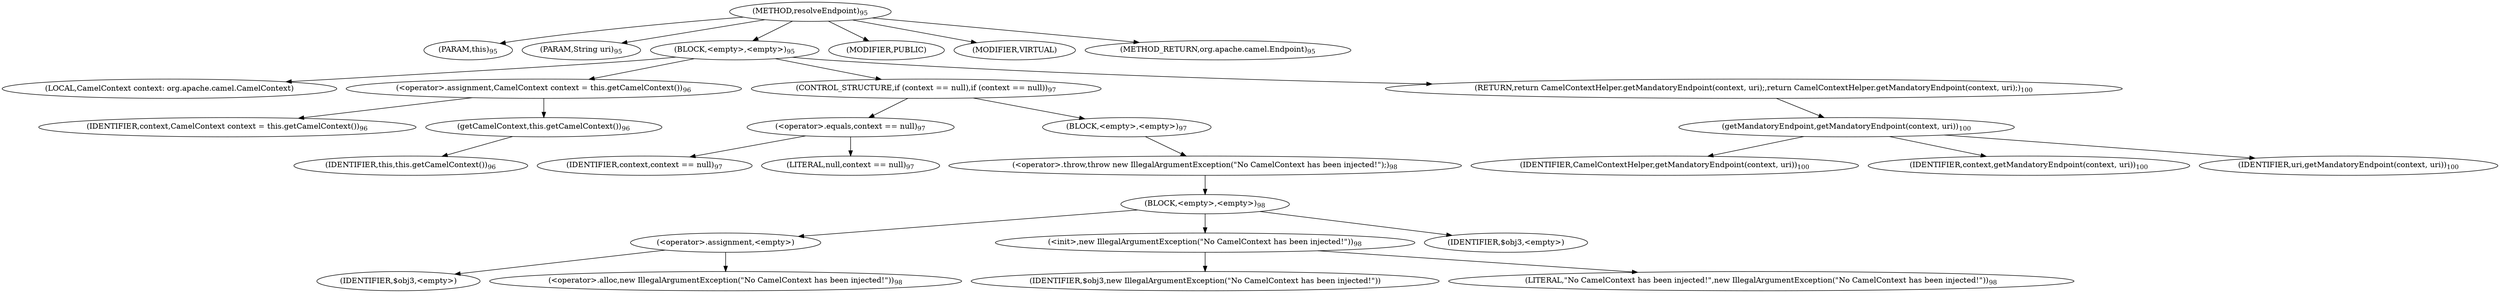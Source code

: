 digraph "resolveEndpoint" {  
"268" [label = <(METHOD,resolveEndpoint)<SUB>95</SUB>> ]
"12" [label = <(PARAM,this)<SUB>95</SUB>> ]
"269" [label = <(PARAM,String uri)<SUB>95</SUB>> ]
"270" [label = <(BLOCK,&lt;empty&gt;,&lt;empty&gt;)<SUB>95</SUB>> ]
"271" [label = <(LOCAL,CamelContext context: org.apache.camel.CamelContext)> ]
"272" [label = <(&lt;operator&gt;.assignment,CamelContext context = this.getCamelContext())<SUB>96</SUB>> ]
"273" [label = <(IDENTIFIER,context,CamelContext context = this.getCamelContext())<SUB>96</SUB>> ]
"274" [label = <(getCamelContext,this.getCamelContext())<SUB>96</SUB>> ]
"11" [label = <(IDENTIFIER,this,this.getCamelContext())<SUB>96</SUB>> ]
"275" [label = <(CONTROL_STRUCTURE,if (context == null),if (context == null))<SUB>97</SUB>> ]
"276" [label = <(&lt;operator&gt;.equals,context == null)<SUB>97</SUB>> ]
"277" [label = <(IDENTIFIER,context,context == null)<SUB>97</SUB>> ]
"278" [label = <(LITERAL,null,context == null)<SUB>97</SUB>> ]
"279" [label = <(BLOCK,&lt;empty&gt;,&lt;empty&gt;)<SUB>97</SUB>> ]
"280" [label = <(&lt;operator&gt;.throw,throw new IllegalArgumentException(&quot;No CamelContext has been injected!&quot;);)<SUB>98</SUB>> ]
"281" [label = <(BLOCK,&lt;empty&gt;,&lt;empty&gt;)<SUB>98</SUB>> ]
"282" [label = <(&lt;operator&gt;.assignment,&lt;empty&gt;)> ]
"283" [label = <(IDENTIFIER,$obj3,&lt;empty&gt;)> ]
"284" [label = <(&lt;operator&gt;.alloc,new IllegalArgumentException(&quot;No CamelContext has been injected!&quot;))<SUB>98</SUB>> ]
"285" [label = <(&lt;init&gt;,new IllegalArgumentException(&quot;No CamelContext has been injected!&quot;))<SUB>98</SUB>> ]
"286" [label = <(IDENTIFIER,$obj3,new IllegalArgumentException(&quot;No CamelContext has been injected!&quot;))> ]
"287" [label = <(LITERAL,&quot;No CamelContext has been injected!&quot;,new IllegalArgumentException(&quot;No CamelContext has been injected!&quot;))<SUB>98</SUB>> ]
"288" [label = <(IDENTIFIER,$obj3,&lt;empty&gt;)> ]
"289" [label = <(RETURN,return CamelContextHelper.getMandatoryEndpoint(context, uri);,return CamelContextHelper.getMandatoryEndpoint(context, uri);)<SUB>100</SUB>> ]
"290" [label = <(getMandatoryEndpoint,getMandatoryEndpoint(context, uri))<SUB>100</SUB>> ]
"291" [label = <(IDENTIFIER,CamelContextHelper,getMandatoryEndpoint(context, uri))<SUB>100</SUB>> ]
"292" [label = <(IDENTIFIER,context,getMandatoryEndpoint(context, uri))<SUB>100</SUB>> ]
"293" [label = <(IDENTIFIER,uri,getMandatoryEndpoint(context, uri))<SUB>100</SUB>> ]
"294" [label = <(MODIFIER,PUBLIC)> ]
"295" [label = <(MODIFIER,VIRTUAL)> ]
"296" [label = <(METHOD_RETURN,org.apache.camel.Endpoint)<SUB>95</SUB>> ]
  "268" -> "12" 
  "268" -> "269" 
  "268" -> "270" 
  "268" -> "294" 
  "268" -> "295" 
  "268" -> "296" 
  "270" -> "271" 
  "270" -> "272" 
  "270" -> "275" 
  "270" -> "289" 
  "272" -> "273" 
  "272" -> "274" 
  "274" -> "11" 
  "275" -> "276" 
  "275" -> "279" 
  "276" -> "277" 
  "276" -> "278" 
  "279" -> "280" 
  "280" -> "281" 
  "281" -> "282" 
  "281" -> "285" 
  "281" -> "288" 
  "282" -> "283" 
  "282" -> "284" 
  "285" -> "286" 
  "285" -> "287" 
  "289" -> "290" 
  "290" -> "291" 
  "290" -> "292" 
  "290" -> "293" 
}
